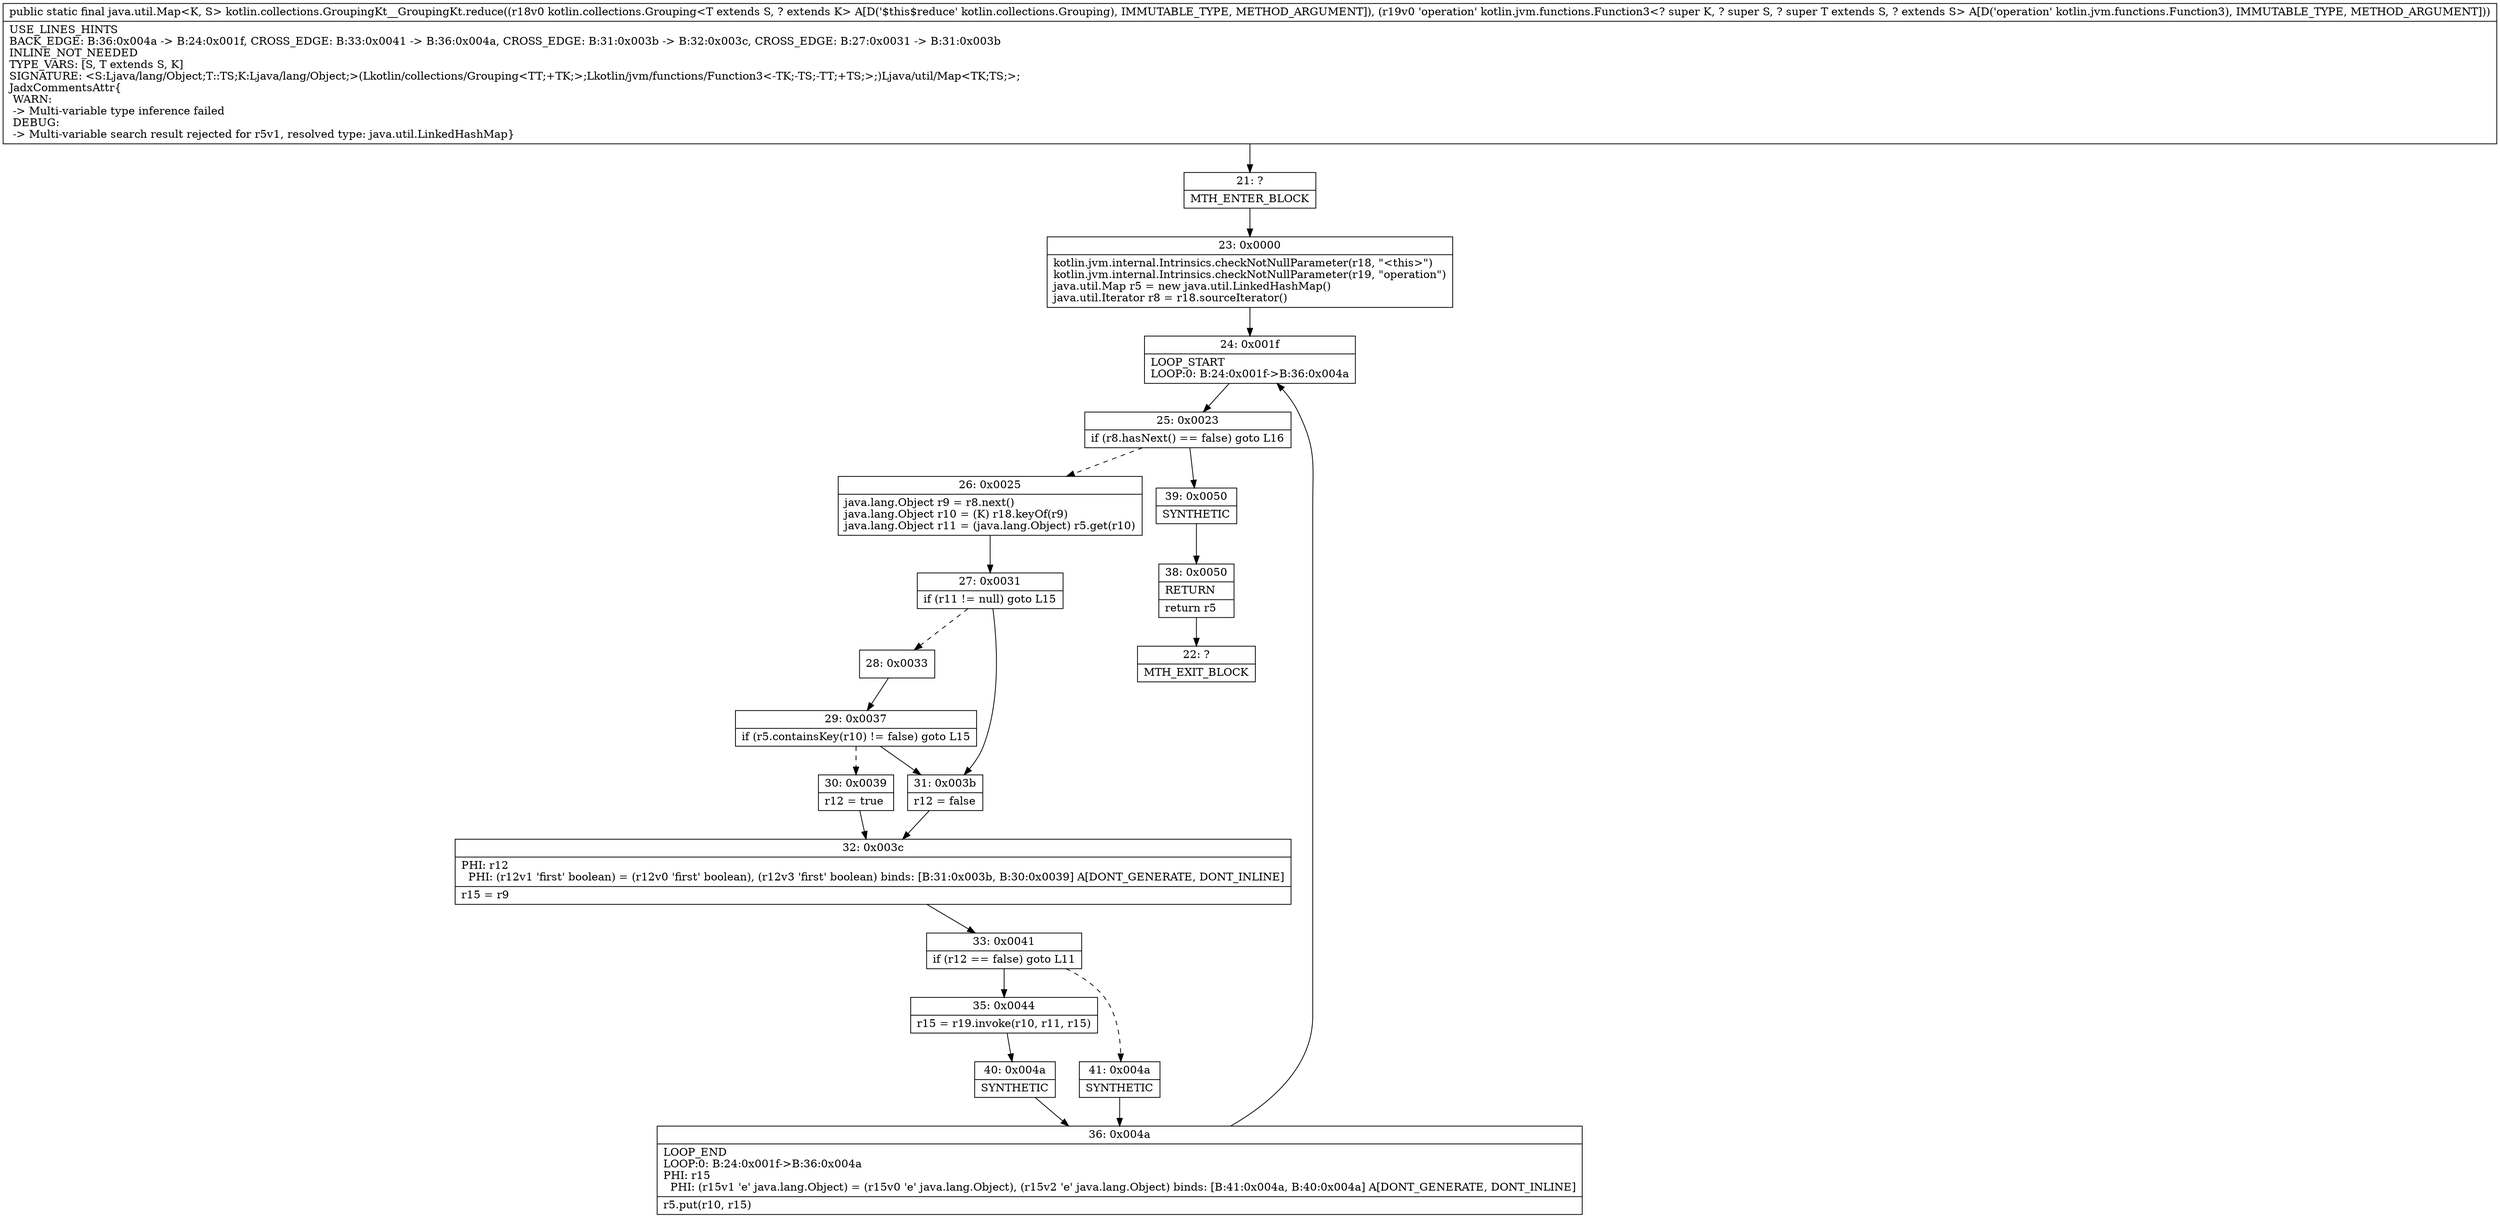 digraph "CFG forkotlin.collections.GroupingKt__GroupingKt.reduce(Lkotlin\/collections\/Grouping;Lkotlin\/jvm\/functions\/Function3;)Ljava\/util\/Map;" {
Node_21 [shape=record,label="{21\:\ ?|MTH_ENTER_BLOCK\l}"];
Node_23 [shape=record,label="{23\:\ 0x0000|kotlin.jvm.internal.Intrinsics.checkNotNullParameter(r18, \"\<this\>\")\lkotlin.jvm.internal.Intrinsics.checkNotNullParameter(r19, \"operation\")\ljava.util.Map r5 = new java.util.LinkedHashMap()\ljava.util.Iterator r8 = r18.sourceIterator()\l}"];
Node_24 [shape=record,label="{24\:\ 0x001f|LOOP_START\lLOOP:0: B:24:0x001f\-\>B:36:0x004a\l}"];
Node_25 [shape=record,label="{25\:\ 0x0023|if (r8.hasNext() == false) goto L16\l}"];
Node_26 [shape=record,label="{26\:\ 0x0025|java.lang.Object r9 = r8.next()\ljava.lang.Object r10 = (K) r18.keyOf(r9)\ljava.lang.Object r11 = (java.lang.Object) r5.get(r10)\l}"];
Node_27 [shape=record,label="{27\:\ 0x0031|if (r11 != null) goto L15\l}"];
Node_28 [shape=record,label="{28\:\ 0x0033}"];
Node_29 [shape=record,label="{29\:\ 0x0037|if (r5.containsKey(r10) != false) goto L15\l}"];
Node_30 [shape=record,label="{30\:\ 0x0039|r12 = true\l}"];
Node_32 [shape=record,label="{32\:\ 0x003c|PHI: r12 \l  PHI: (r12v1 'first' boolean) = (r12v0 'first' boolean), (r12v3 'first' boolean) binds: [B:31:0x003b, B:30:0x0039] A[DONT_GENERATE, DONT_INLINE]\l|r15 = r9\l}"];
Node_33 [shape=record,label="{33\:\ 0x0041|if (r12 == false) goto L11\l}"];
Node_35 [shape=record,label="{35\:\ 0x0044|r15 = r19.invoke(r10, r11, r15)\l}"];
Node_40 [shape=record,label="{40\:\ 0x004a|SYNTHETIC\l}"];
Node_36 [shape=record,label="{36\:\ 0x004a|LOOP_END\lLOOP:0: B:24:0x001f\-\>B:36:0x004a\lPHI: r15 \l  PHI: (r15v1 'e' java.lang.Object) = (r15v0 'e' java.lang.Object), (r15v2 'e' java.lang.Object) binds: [B:41:0x004a, B:40:0x004a] A[DONT_GENERATE, DONT_INLINE]\l|r5.put(r10, r15)\l}"];
Node_41 [shape=record,label="{41\:\ 0x004a|SYNTHETIC\l}"];
Node_31 [shape=record,label="{31\:\ 0x003b|r12 = false\l}"];
Node_39 [shape=record,label="{39\:\ 0x0050|SYNTHETIC\l}"];
Node_38 [shape=record,label="{38\:\ 0x0050|RETURN\l|return r5\l}"];
Node_22 [shape=record,label="{22\:\ ?|MTH_EXIT_BLOCK\l}"];
MethodNode[shape=record,label="{public static final java.util.Map\<K, S\> kotlin.collections.GroupingKt__GroupingKt.reduce((r18v0 kotlin.collections.Grouping\<T extends S, ? extends K\> A[D('$this$reduce' kotlin.collections.Grouping), IMMUTABLE_TYPE, METHOD_ARGUMENT]), (r19v0 'operation' kotlin.jvm.functions.Function3\<? super K, ? super S, ? super T extends S, ? extends S\> A[D('operation' kotlin.jvm.functions.Function3), IMMUTABLE_TYPE, METHOD_ARGUMENT]))  | USE_LINES_HINTS\lBACK_EDGE: B:36:0x004a \-\> B:24:0x001f, CROSS_EDGE: B:33:0x0041 \-\> B:36:0x004a, CROSS_EDGE: B:31:0x003b \-\> B:32:0x003c, CROSS_EDGE: B:27:0x0031 \-\> B:31:0x003b\lINLINE_NOT_NEEDED\lTYPE_VARS: [S, T extends S, K]\lSIGNATURE: \<S:Ljava\/lang\/Object;T::TS;K:Ljava\/lang\/Object;\>(Lkotlin\/collections\/Grouping\<TT;+TK;\>;Lkotlin\/jvm\/functions\/Function3\<\-TK;\-TS;\-TT;+TS;\>;)Ljava\/util\/Map\<TK;TS;\>;\lJadxCommentsAttr\{\l WARN: \l \-\> Multi\-variable type inference failed\l DEBUG: \l \-\> Multi\-variable search result rejected for r5v1, resolved type: java.util.LinkedHashMap\}\l}"];
MethodNode -> Node_21;Node_21 -> Node_23;
Node_23 -> Node_24;
Node_24 -> Node_25;
Node_25 -> Node_26[style=dashed];
Node_25 -> Node_39;
Node_26 -> Node_27;
Node_27 -> Node_28[style=dashed];
Node_27 -> Node_31;
Node_28 -> Node_29;
Node_29 -> Node_30[style=dashed];
Node_29 -> Node_31;
Node_30 -> Node_32;
Node_32 -> Node_33;
Node_33 -> Node_35;
Node_33 -> Node_41[style=dashed];
Node_35 -> Node_40;
Node_40 -> Node_36;
Node_36 -> Node_24;
Node_41 -> Node_36;
Node_31 -> Node_32;
Node_39 -> Node_38;
Node_38 -> Node_22;
}

